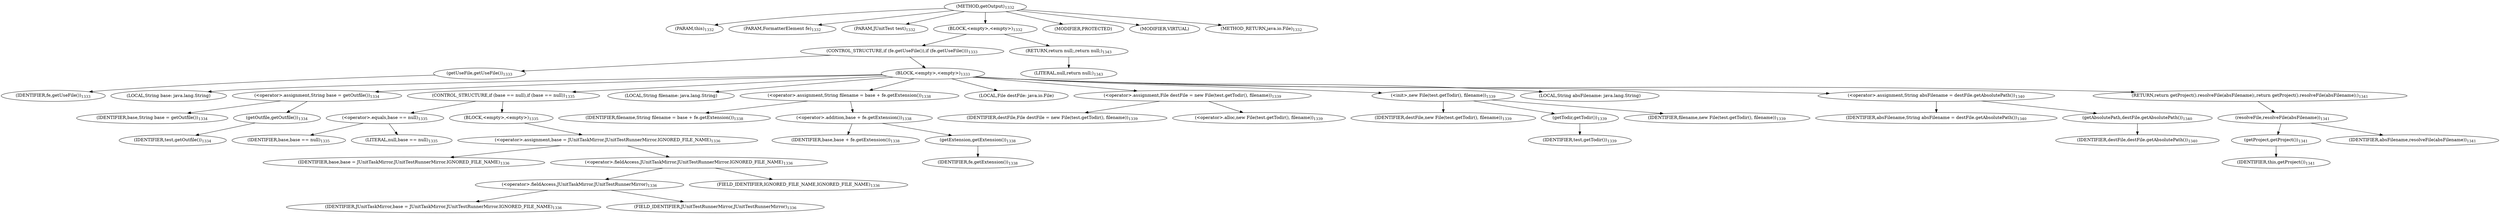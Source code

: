 digraph "getOutput" {  
"2892" [label = <(METHOD,getOutput)<SUB>1332</SUB>> ]
"175" [label = <(PARAM,this)<SUB>1332</SUB>> ]
"2893" [label = <(PARAM,FormatterElement fe)<SUB>1332</SUB>> ]
"2894" [label = <(PARAM,JUnitTest test)<SUB>1332</SUB>> ]
"2895" [label = <(BLOCK,&lt;empty&gt;,&lt;empty&gt;)<SUB>1332</SUB>> ]
"2896" [label = <(CONTROL_STRUCTURE,if (fe.getUseFile()),if (fe.getUseFile()))<SUB>1333</SUB>> ]
"2897" [label = <(getUseFile,getUseFile())<SUB>1333</SUB>> ]
"2898" [label = <(IDENTIFIER,fe,getUseFile())<SUB>1333</SUB>> ]
"2899" [label = <(BLOCK,&lt;empty&gt;,&lt;empty&gt;)<SUB>1333</SUB>> ]
"2900" [label = <(LOCAL,String base: java.lang.String)> ]
"2901" [label = <(&lt;operator&gt;.assignment,String base = getOutfile())<SUB>1334</SUB>> ]
"2902" [label = <(IDENTIFIER,base,String base = getOutfile())<SUB>1334</SUB>> ]
"2903" [label = <(getOutfile,getOutfile())<SUB>1334</SUB>> ]
"2904" [label = <(IDENTIFIER,test,getOutfile())<SUB>1334</SUB>> ]
"2905" [label = <(CONTROL_STRUCTURE,if (base == null),if (base == null))<SUB>1335</SUB>> ]
"2906" [label = <(&lt;operator&gt;.equals,base == null)<SUB>1335</SUB>> ]
"2907" [label = <(IDENTIFIER,base,base == null)<SUB>1335</SUB>> ]
"2908" [label = <(LITERAL,null,base == null)<SUB>1335</SUB>> ]
"2909" [label = <(BLOCK,&lt;empty&gt;,&lt;empty&gt;)<SUB>1335</SUB>> ]
"2910" [label = <(&lt;operator&gt;.assignment,base = JUnitTaskMirror.JUnitTestRunnerMirror.IGNORED_FILE_NAME)<SUB>1336</SUB>> ]
"2911" [label = <(IDENTIFIER,base,base = JUnitTaskMirror.JUnitTestRunnerMirror.IGNORED_FILE_NAME)<SUB>1336</SUB>> ]
"2912" [label = <(&lt;operator&gt;.fieldAccess,JUnitTaskMirror.JUnitTestRunnerMirror.IGNORED_FILE_NAME)<SUB>1336</SUB>> ]
"2913" [label = <(&lt;operator&gt;.fieldAccess,JUnitTaskMirror.JUnitTestRunnerMirror)<SUB>1336</SUB>> ]
"2914" [label = <(IDENTIFIER,JUnitTaskMirror,base = JUnitTaskMirror.JUnitTestRunnerMirror.IGNORED_FILE_NAME)<SUB>1336</SUB>> ]
"2915" [label = <(FIELD_IDENTIFIER,JUnitTestRunnerMirror,JUnitTestRunnerMirror)<SUB>1336</SUB>> ]
"2916" [label = <(FIELD_IDENTIFIER,IGNORED_FILE_NAME,IGNORED_FILE_NAME)<SUB>1336</SUB>> ]
"2917" [label = <(LOCAL,String filename: java.lang.String)> ]
"2918" [label = <(&lt;operator&gt;.assignment,String filename = base + fe.getExtension())<SUB>1338</SUB>> ]
"2919" [label = <(IDENTIFIER,filename,String filename = base + fe.getExtension())<SUB>1338</SUB>> ]
"2920" [label = <(&lt;operator&gt;.addition,base + fe.getExtension())<SUB>1338</SUB>> ]
"2921" [label = <(IDENTIFIER,base,base + fe.getExtension())<SUB>1338</SUB>> ]
"2922" [label = <(getExtension,getExtension())<SUB>1338</SUB>> ]
"2923" [label = <(IDENTIFIER,fe,getExtension())<SUB>1338</SUB>> ]
"173" [label = <(LOCAL,File destFile: java.io.File)> ]
"2924" [label = <(&lt;operator&gt;.assignment,File destFile = new File(test.getTodir(), filename))<SUB>1339</SUB>> ]
"2925" [label = <(IDENTIFIER,destFile,File destFile = new File(test.getTodir(), filename))<SUB>1339</SUB>> ]
"2926" [label = <(&lt;operator&gt;.alloc,new File(test.getTodir(), filename))<SUB>1339</SUB>> ]
"2927" [label = <(&lt;init&gt;,new File(test.getTodir(), filename))<SUB>1339</SUB>> ]
"172" [label = <(IDENTIFIER,destFile,new File(test.getTodir(), filename))<SUB>1339</SUB>> ]
"2928" [label = <(getTodir,getTodir())<SUB>1339</SUB>> ]
"2929" [label = <(IDENTIFIER,test,getTodir())<SUB>1339</SUB>> ]
"2930" [label = <(IDENTIFIER,filename,new File(test.getTodir(), filename))<SUB>1339</SUB>> ]
"2931" [label = <(LOCAL,String absFilename: java.lang.String)> ]
"2932" [label = <(&lt;operator&gt;.assignment,String absFilename = destFile.getAbsolutePath())<SUB>1340</SUB>> ]
"2933" [label = <(IDENTIFIER,absFilename,String absFilename = destFile.getAbsolutePath())<SUB>1340</SUB>> ]
"2934" [label = <(getAbsolutePath,destFile.getAbsolutePath())<SUB>1340</SUB>> ]
"2935" [label = <(IDENTIFIER,destFile,destFile.getAbsolutePath())<SUB>1340</SUB>> ]
"2936" [label = <(RETURN,return getProject().resolveFile(absFilename);,return getProject().resolveFile(absFilename);)<SUB>1341</SUB>> ]
"2937" [label = <(resolveFile,resolveFile(absFilename))<SUB>1341</SUB>> ]
"2938" [label = <(getProject,getProject())<SUB>1341</SUB>> ]
"174" [label = <(IDENTIFIER,this,getProject())<SUB>1341</SUB>> ]
"2939" [label = <(IDENTIFIER,absFilename,resolveFile(absFilename))<SUB>1341</SUB>> ]
"2940" [label = <(RETURN,return null;,return null;)<SUB>1343</SUB>> ]
"2941" [label = <(LITERAL,null,return null;)<SUB>1343</SUB>> ]
"2942" [label = <(MODIFIER,PROTECTED)> ]
"2943" [label = <(MODIFIER,VIRTUAL)> ]
"2944" [label = <(METHOD_RETURN,java.io.File)<SUB>1332</SUB>> ]
  "2892" -> "175" 
  "2892" -> "2893" 
  "2892" -> "2894" 
  "2892" -> "2895" 
  "2892" -> "2942" 
  "2892" -> "2943" 
  "2892" -> "2944" 
  "2895" -> "2896" 
  "2895" -> "2940" 
  "2896" -> "2897" 
  "2896" -> "2899" 
  "2897" -> "2898" 
  "2899" -> "2900" 
  "2899" -> "2901" 
  "2899" -> "2905" 
  "2899" -> "2917" 
  "2899" -> "2918" 
  "2899" -> "173" 
  "2899" -> "2924" 
  "2899" -> "2927" 
  "2899" -> "2931" 
  "2899" -> "2932" 
  "2899" -> "2936" 
  "2901" -> "2902" 
  "2901" -> "2903" 
  "2903" -> "2904" 
  "2905" -> "2906" 
  "2905" -> "2909" 
  "2906" -> "2907" 
  "2906" -> "2908" 
  "2909" -> "2910" 
  "2910" -> "2911" 
  "2910" -> "2912" 
  "2912" -> "2913" 
  "2912" -> "2916" 
  "2913" -> "2914" 
  "2913" -> "2915" 
  "2918" -> "2919" 
  "2918" -> "2920" 
  "2920" -> "2921" 
  "2920" -> "2922" 
  "2922" -> "2923" 
  "2924" -> "2925" 
  "2924" -> "2926" 
  "2927" -> "172" 
  "2927" -> "2928" 
  "2927" -> "2930" 
  "2928" -> "2929" 
  "2932" -> "2933" 
  "2932" -> "2934" 
  "2934" -> "2935" 
  "2936" -> "2937" 
  "2937" -> "2938" 
  "2937" -> "2939" 
  "2938" -> "174" 
  "2940" -> "2941" 
}
